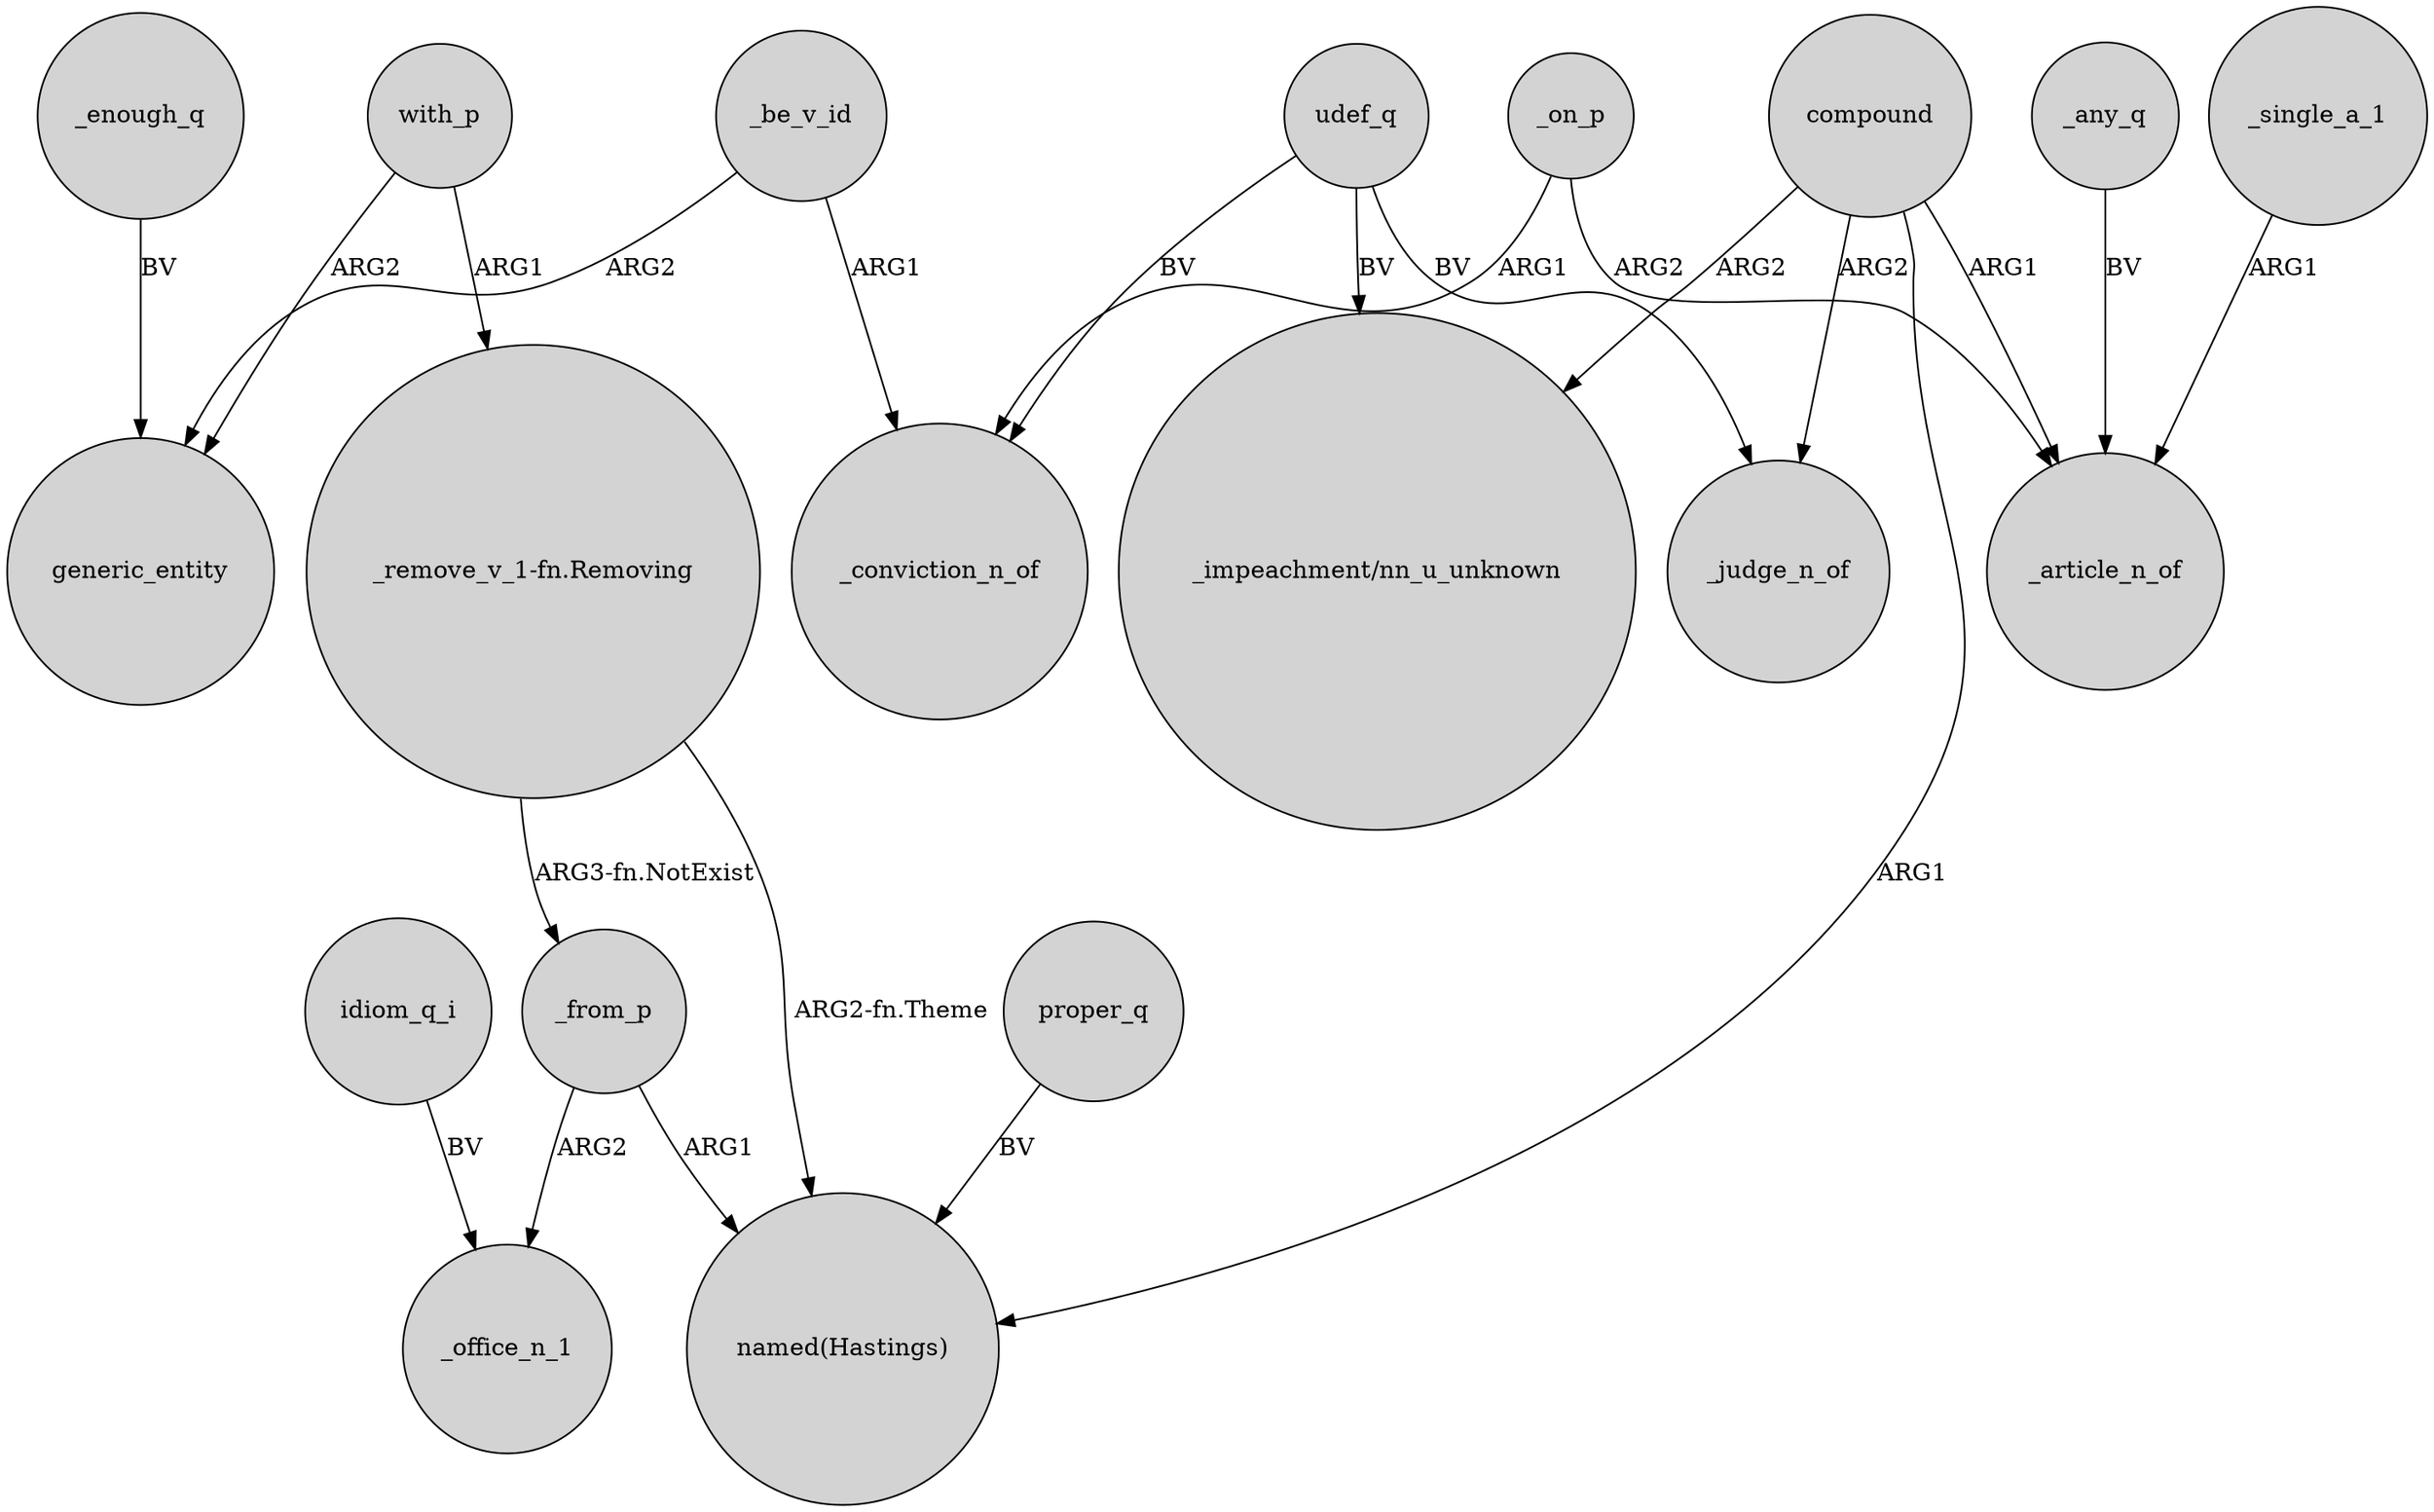 digraph {
	node [shape=circle style=filled]
	_enough_q -> generic_entity [label=BV]
	"_remove_v_1-fn.Removing" -> _from_p [label="ARG3-fn.NotExist"]
	udef_q -> "_impeachment/nn_u_unknown" [label=BV]
	compound -> _judge_n_of [label=ARG2]
	_from_p -> _office_n_1 [label=ARG2]
	idiom_q_i -> _office_n_1 [label=BV]
	udef_q -> _conviction_n_of [label=BV]
	udef_q -> _judge_n_of [label=BV]
	_single_a_1 -> _article_n_of [label=ARG1]
	_be_v_id -> generic_entity [label=ARG2]
	_on_p -> _conviction_n_of [label=ARG1]
	compound -> "named(Hastings)" [label=ARG1]
	_be_v_id -> _conviction_n_of [label=ARG1]
	compound -> _article_n_of [label=ARG1]
	_any_q -> _article_n_of [label=BV]
	proper_q -> "named(Hastings)" [label=BV]
	compound -> "_impeachment/nn_u_unknown" [label=ARG2]
	"_remove_v_1-fn.Removing" -> "named(Hastings)" [label="ARG2-fn.Theme"]
	with_p -> generic_entity [label=ARG2]
	_from_p -> "named(Hastings)" [label=ARG1]
	with_p -> "_remove_v_1-fn.Removing" [label=ARG1]
	_on_p -> _article_n_of [label=ARG2]
}
